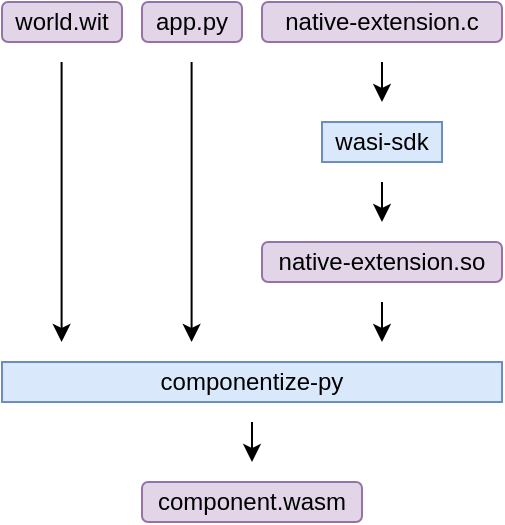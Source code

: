<mxfile version="21.7.2" type="github">
  <diagram name="Page-1" id="5OEv2TmyY4VUbwT1ff2s">
    <mxGraphModel dx="402" dy="296" grid="1" gridSize="10" guides="1" tooltips="1" connect="1" arrows="1" fold="1" page="1" pageScale="1" pageWidth="850" pageHeight="1100" math="0" shadow="0">
      <root>
        <mxCell id="0" />
        <mxCell id="1" parent="0" />
        <mxCell id="l0BGtIQr_jQL99TtIVLY-1" value="app.py" style="rounded=1;whiteSpace=wrap;html=1;fillColor=#e1d5e7;strokeColor=#9673a6;" parent="1" vertex="1">
          <mxGeometry x="360" y="420" width="50" height="20" as="geometry" />
        </mxCell>
        <mxCell id="l0BGtIQr_jQL99TtIVLY-2" value="native-extension.c" style="rounded=1;whiteSpace=wrap;html=1;fillColor=#e1d5e7;strokeColor=#9673a6;" parent="1" vertex="1">
          <mxGeometry x="420" y="420" width="120" height="20" as="geometry" />
        </mxCell>
        <mxCell id="l0BGtIQr_jQL99TtIVLY-4" value="native-extension.so" style="rounded=1;whiteSpace=wrap;html=1;fillColor=#e1d5e7;strokeColor=#9673a6;" parent="1" vertex="1">
          <mxGeometry x="420" y="540" width="120" height="20" as="geometry" />
        </mxCell>
        <mxCell id="l0BGtIQr_jQL99TtIVLY-5" value="world.wit" style="rounded=1;whiteSpace=wrap;html=1;fillColor=#e1d5e7;strokeColor=#9673a6;" parent="1" vertex="1">
          <mxGeometry x="290" y="420" width="60" height="20" as="geometry" />
        </mxCell>
        <mxCell id="l0BGtIQr_jQL99TtIVLY-7" value="" style="endArrow=classic;html=1;rounded=0;" parent="1" edge="1">
          <mxGeometry width="50" height="50" relative="1" as="geometry">
            <mxPoint x="384.8" y="450" as="sourcePoint" />
            <mxPoint x="384.8" y="590" as="targetPoint" />
          </mxGeometry>
        </mxCell>
        <mxCell id="l0BGtIQr_jQL99TtIVLY-8" value="" style="endArrow=classic;html=1;rounded=0;" parent="1" edge="1">
          <mxGeometry width="50" height="50" relative="1" as="geometry">
            <mxPoint x="319.8" y="450" as="sourcePoint" />
            <mxPoint x="319.8" y="590" as="targetPoint" />
          </mxGeometry>
        </mxCell>
        <mxCell id="l0BGtIQr_jQL99TtIVLY-9" value="" style="endArrow=classic;html=1;rounded=0;strokeWidth=1;" parent="1" edge="1">
          <mxGeometry width="50" height="50" relative="1" as="geometry">
            <mxPoint x="480" y="570" as="sourcePoint" />
            <mxPoint x="480" y="590" as="targetPoint" />
          </mxGeometry>
        </mxCell>
        <mxCell id="l0BGtIQr_jQL99TtIVLY-17" value="wasi-sdk" style="rounded=0;whiteSpace=wrap;html=1;fillColor=#dae8fc;strokeColor=#6c8ebf;" parent="1" vertex="1">
          <mxGeometry x="450" y="480" width="60" height="20" as="geometry" />
        </mxCell>
        <mxCell id="l0BGtIQr_jQL99TtIVLY-18" value="" style="endArrow=classic;html=1;rounded=0;" parent="1" edge="1">
          <mxGeometry width="50" height="50" relative="1" as="geometry">
            <mxPoint x="480" y="510" as="sourcePoint" />
            <mxPoint x="480" y="530" as="targetPoint" />
          </mxGeometry>
        </mxCell>
        <mxCell id="l0BGtIQr_jQL99TtIVLY-20" value="" style="endArrow=classic;html=1;rounded=0;" parent="1" edge="1">
          <mxGeometry width="50" height="50" relative="1" as="geometry">
            <mxPoint x="480" y="450" as="sourcePoint" />
            <mxPoint x="480" y="470" as="targetPoint" />
          </mxGeometry>
        </mxCell>
        <mxCell id="l0BGtIQr_jQL99TtIVLY-21" value="componentize-py" style="rounded=0;whiteSpace=wrap;html=1;fillColor=#dae8fc;strokeColor=#6c8ebf;" parent="1" vertex="1">
          <mxGeometry x="290" y="600" width="250" height="20" as="geometry" />
        </mxCell>
        <mxCell id="l0BGtIQr_jQL99TtIVLY-23" value="" style="endArrow=classic;html=1;rounded=0;strokeWidth=1;" parent="1" edge="1">
          <mxGeometry width="50" height="50" relative="1" as="geometry">
            <mxPoint x="415" y="630" as="sourcePoint" />
            <mxPoint x="415" y="650" as="targetPoint" />
          </mxGeometry>
        </mxCell>
        <mxCell id="l0BGtIQr_jQL99TtIVLY-24" value="component.wasm" style="rounded=1;whiteSpace=wrap;html=1;fillColor=#e1d5e7;strokeColor=#9673a6;" parent="1" vertex="1">
          <mxGeometry x="360" y="660" width="110" height="20" as="geometry" />
        </mxCell>
      </root>
    </mxGraphModel>
  </diagram>
</mxfile>
